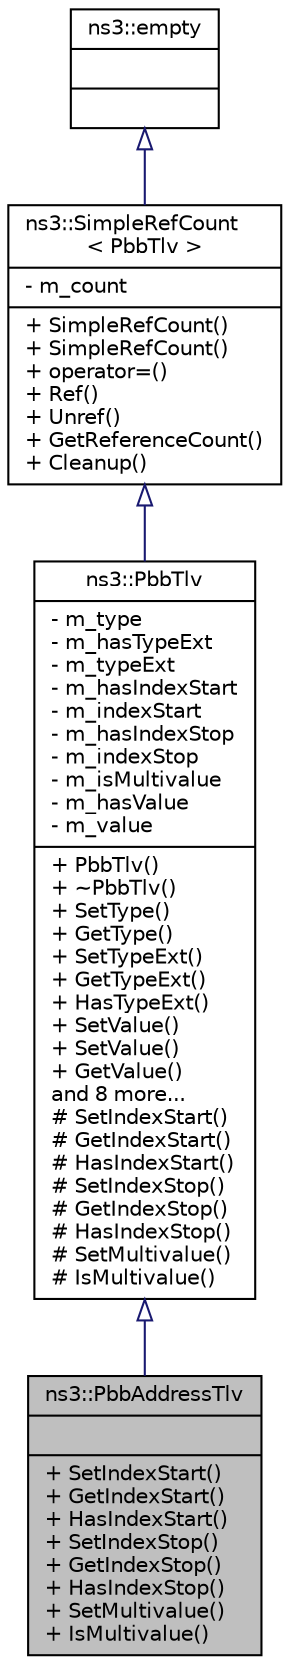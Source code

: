 digraph "ns3::PbbAddressTlv"
{
  edge [fontname="Helvetica",fontsize="10",labelfontname="Helvetica",labelfontsize="10"];
  node [fontname="Helvetica",fontsize="10",shape=record];
  Node1 [label="{ns3::PbbAddressTlv\n||+ SetIndexStart()\l+ GetIndexStart()\l+ HasIndexStart()\l+ SetIndexStop()\l+ GetIndexStop()\l+ HasIndexStop()\l+ SetMultivalue()\l+ IsMultivalue()\l}",height=0.2,width=0.4,color="black", fillcolor="grey75", style="filled", fontcolor="black"];
  Node2 -> Node1 [dir="back",color="midnightblue",fontsize="10",style="solid",arrowtail="onormal"];
  Node2 [label="{ns3::PbbTlv\n|- m_type\l- m_hasTypeExt\l- m_typeExt\l- m_hasIndexStart\l- m_indexStart\l- m_hasIndexStop\l- m_indexStop\l- m_isMultivalue\l- m_hasValue\l- m_value\l|+ PbbTlv()\l+ ~PbbTlv()\l+ SetType()\l+ GetType()\l+ SetTypeExt()\l+ GetTypeExt()\l+ HasTypeExt()\l+ SetValue()\l+ SetValue()\l+ GetValue()\land 8 more...\l# SetIndexStart()\l# GetIndexStart()\l# HasIndexStart()\l# SetIndexStop()\l# GetIndexStop()\l# HasIndexStop()\l# SetMultivalue()\l# IsMultivalue()\l}",height=0.2,width=0.4,color="black", fillcolor="white", style="filled",URL="$db/dfb/classns3_1_1PbbTlv.html",tooltip="A packet or message TLV. "];
  Node3 -> Node2 [dir="back",color="midnightblue",fontsize="10",style="solid",arrowtail="onormal"];
  Node3 [label="{ns3::SimpleRefCount\l\< PbbTlv \>\n|- m_count\l|+ SimpleRefCount()\l+ SimpleRefCount()\l+ operator=()\l+ Ref()\l+ Unref()\l+ GetReferenceCount()\l+ Cleanup()\l}",height=0.2,width=0.4,color="black", fillcolor="white", style="filled",URL="$da/da1/classns3_1_1SimpleRefCount.html"];
  Node4 -> Node3 [dir="back",color="midnightblue",fontsize="10",style="solid",arrowtail="onormal"];
  Node4 [label="{ns3::empty\n||}",height=0.2,width=0.4,color="black", fillcolor="white", style="filled",URL="$d9/d6a/classns3_1_1empty.html",tooltip="make Callback use a separate empty type "];
}
